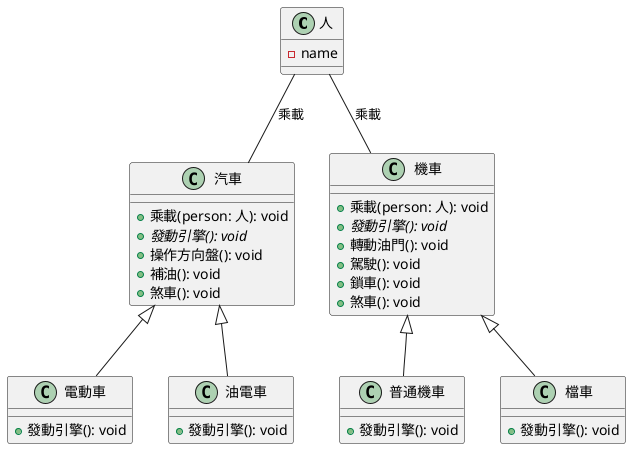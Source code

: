 @startuml

class 人 {
  - name
}

class 汽車 {
  + 乘載(person: 人): void
  + {abstract} 發動引擎(): void
  + 操作方向盤(): void
  + 補油(): void
  + 煞車(): void
}

class 機車 {
  + 乘載(person: 人): void
  + {abstract} 發動引擎(): void
  + 轉動油門(): void
  + 駕駛(): void
  + 鎖車(): void
  + 煞車(): void
}

class 電動車 {
  + 發動引擎(): void
}

class 油電車 {
  + 發動引擎(): void
}

class 普通機車 {
  + 發動引擎(): void
}

class 檔車 {
  + 發動引擎(): void
}

人 -down- 汽車 : 乘載
人 -down- 機車 : 乘載


汽車 <|-- 電動車
汽車 <|-- 油電車

機車 <|-- 普通機車
機車 <|-- 檔車

@enduml